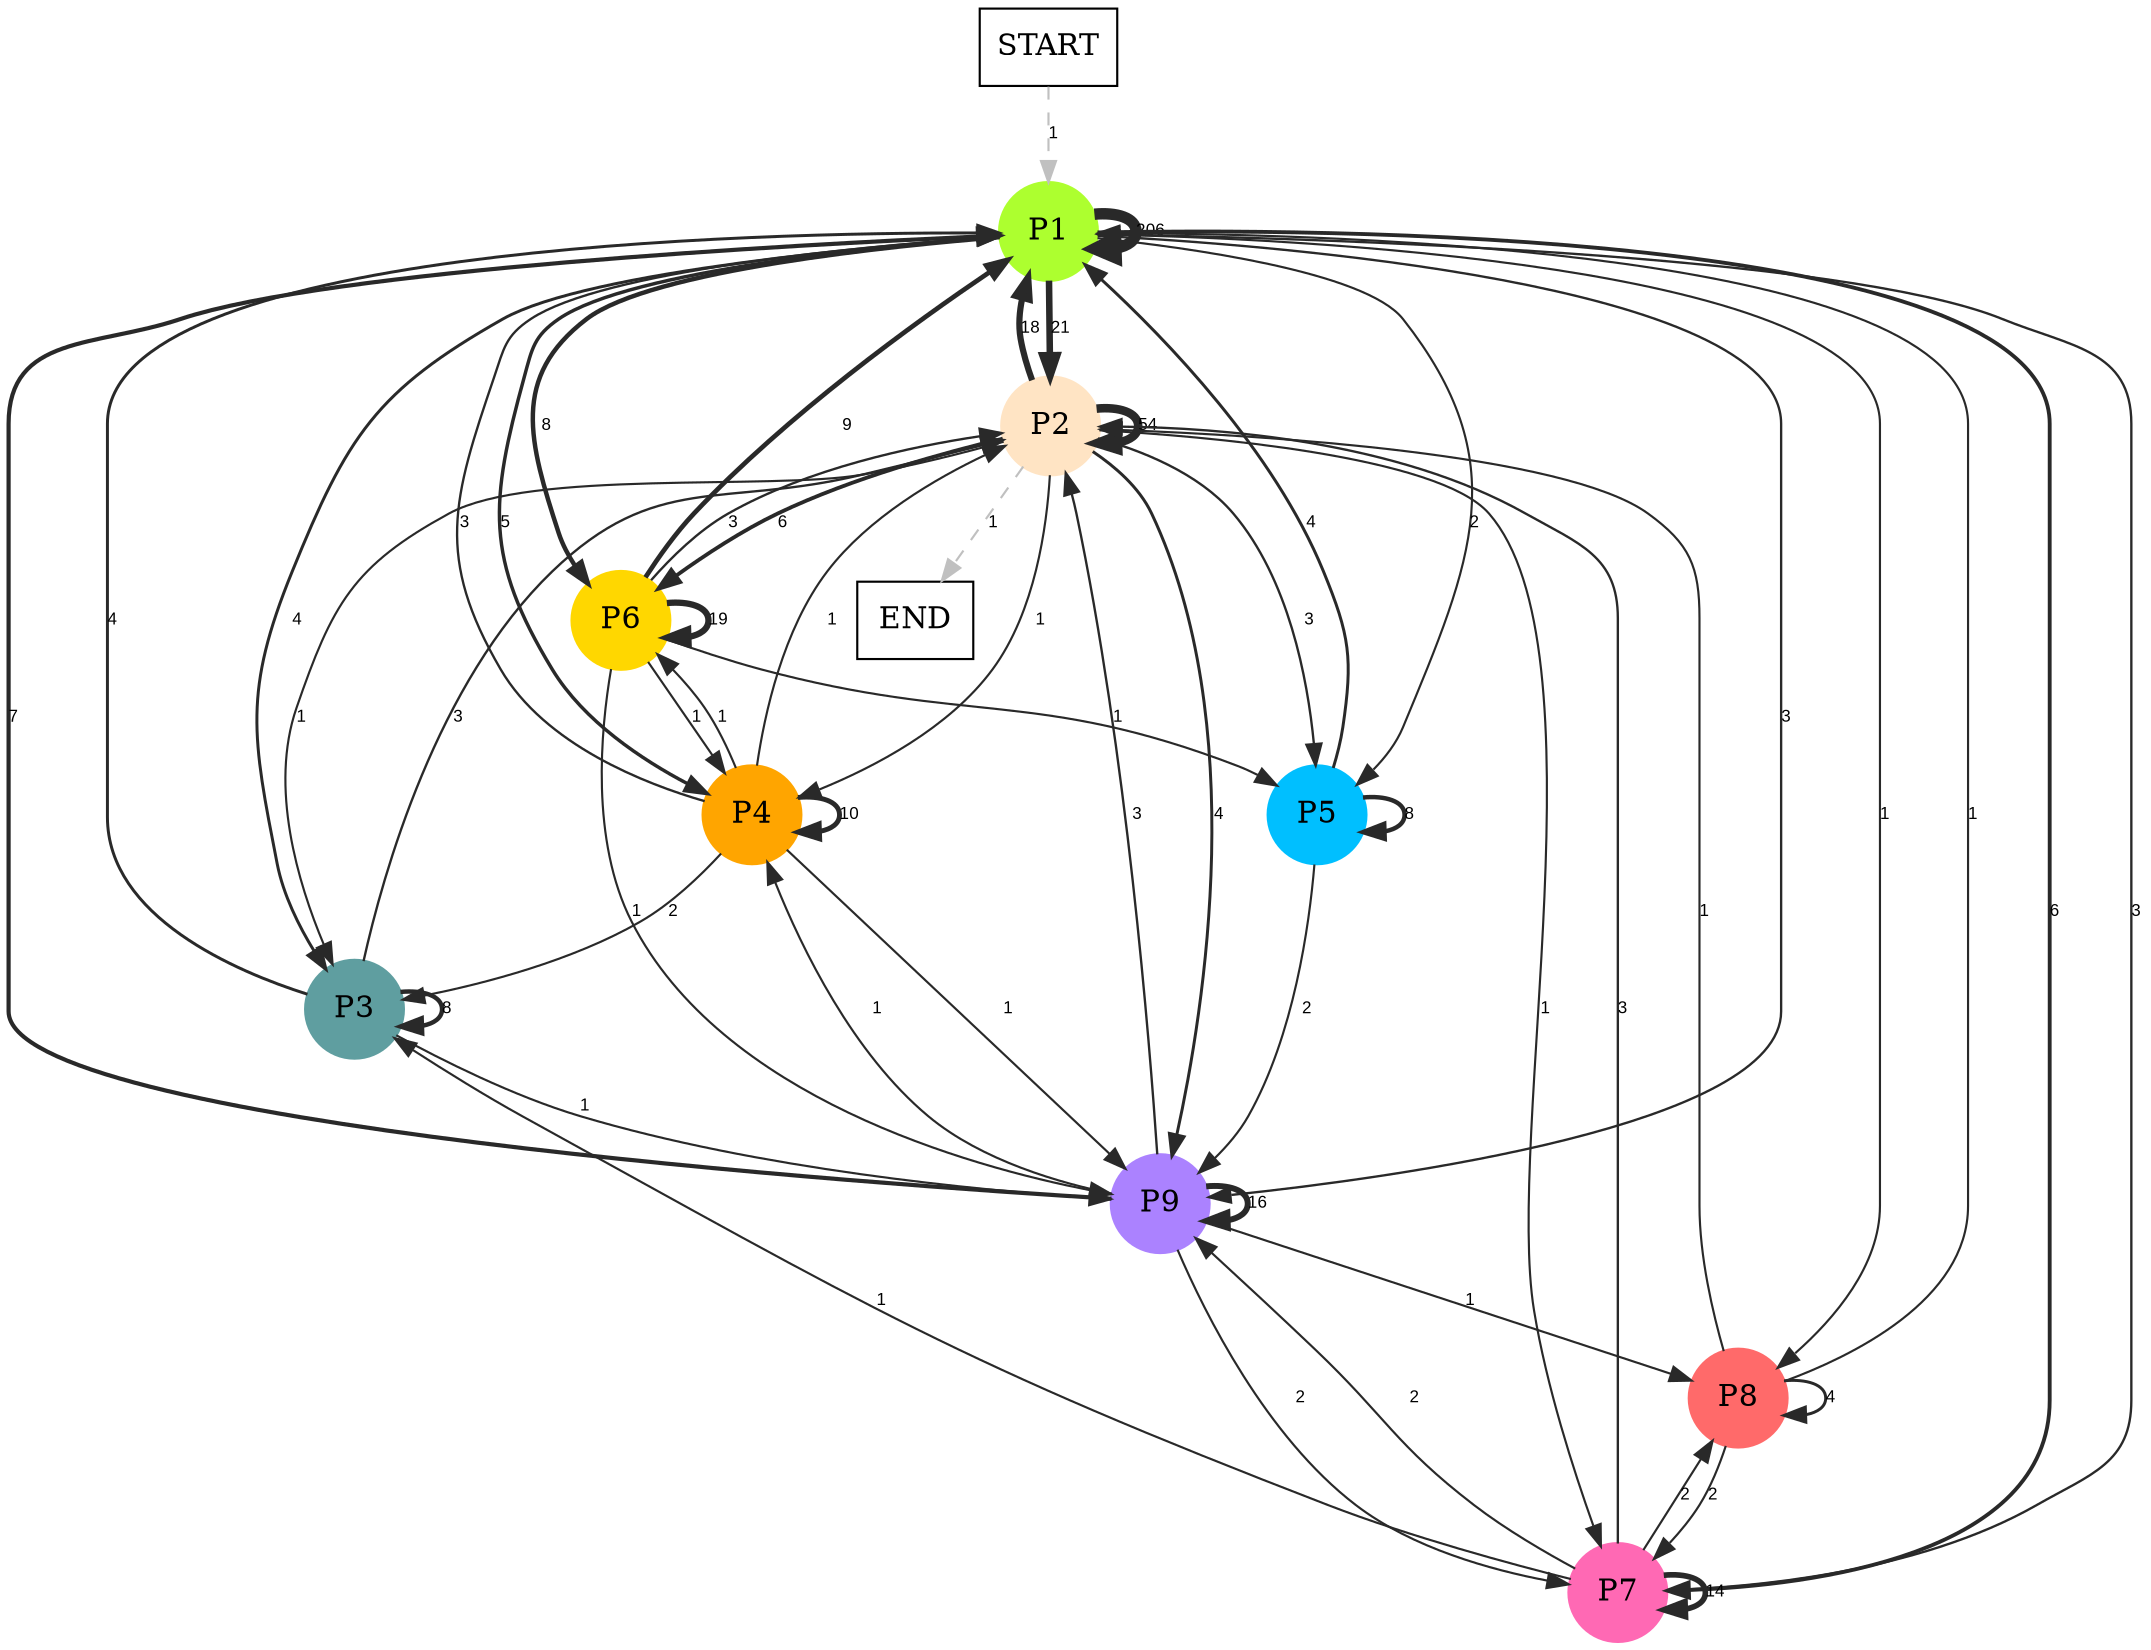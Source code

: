 digraph graphname {
	dpi = 150
	size="16,11!";
	margin = 0;
"P1" [shape=circle, color=greenyellow, style=filled]"P2" [shape=circle, color=bisque, style=filled]"P6" [shape=circle, color=gold, style=filled]"P5" [shape=circle, color=deepskyblue, style=filled]"P9" [shape=circle, color=mediumpurple1, style=filled]"P7" [shape=circle, color=hotpink, style=filled]"P8" [shape=circle, color=indianred1, style=filled]"P3" [shape=circle, color=cadetblue, style=filled]"P4" [shape=circle, color=orange, style=filled]"START" [shape=box, fillcolor=white, style=filled, color=black]"END" [shape=box, fillcolor=white, style=filled, color=black]"P1" -> "P1" [ color=grey16 penwidth = "5.327876168789581"label ="206" labelfloat=false fontname="Arial" fontsize=8]
"P1" -> "P2" [ color=grey16 penwidth = "3.044522437723423"label ="21" labelfloat=false fontname="Arial" fontsize=8]
"P1" -> "P6" [ color=grey16 penwidth = "2.0794415416798357"label ="8" labelfloat=false fontname="Arial" fontsize=8]
"P1" -> "P5" [ color=grey16 penwidth = "1"label ="2" labelfloat=false fontname="Arial" fontsize=8]
"P1" -> "P9" [ color=grey16 penwidth = "1.0986122886681098"label ="3" labelfloat=false fontname="Arial" fontsize=8]
"P1" -> "P7" [ color=grey16 penwidth = "1.791759469228055"label ="6" labelfloat=false fontname="Arial" fontsize=8]
"P1" -> "P8" [ color=grey16 penwidth = "1"label ="1" labelfloat=false fontname="Arial" fontsize=8]
"P1" -> "P3" [ color=grey16 penwidth = "1.3862943611198906"label ="4" labelfloat=false fontname="Arial" fontsize=8]
"P1" -> "P4" [ color=grey16 penwidth = "1.6094379124341003"label ="5" labelfloat=false fontname="Arial" fontsize=8]
"P2" -> "P1" [ color=grey16 penwidth = "2.8903717578961645"label ="18" labelfloat=false fontname="Arial" fontsize=8]
"P2" -> "P2" [ color=grey16 penwidth = "3.9889840465642745"label ="54" labelfloat=false fontname="Arial" fontsize=8]
"P2" -> "P6" [ color=grey16 penwidth = "1.791759469228055"label ="6" labelfloat=false fontname="Arial" fontsize=8]
"P2" -> "P5" [ color=grey16 penwidth = "1.0986122886681098"label ="3" labelfloat=false fontname="Arial" fontsize=8]
"P2" -> "P9" [ color=grey16 penwidth = "1.3862943611198906"label ="4" labelfloat=false fontname="Arial" fontsize=8]
"P2" -> "P7" [ color=grey16 penwidth = "1"label ="1" labelfloat=false fontname="Arial" fontsize=8]
"P2" -> "P3" [ color=grey16 penwidth = "1"label ="1" labelfloat=false fontname="Arial" fontsize=8]
"P2" -> "P4" [ color=grey16 penwidth = "1"label ="1" labelfloat=false fontname="Arial" fontsize=8]
"P2" -> "END" [ style = dashed color=grey label ="1" labelfloat=false fontname="Arial" fontsize=8]
"P6" -> "P1" [ color=grey16 penwidth = "2.1972245773362196"label ="9" labelfloat=false fontname="Arial" fontsize=8]
"P6" -> "P2" [ color=grey16 penwidth = "1.0986122886681098"label ="3" labelfloat=false fontname="Arial" fontsize=8]
"P6" -> "P6" [ color=grey16 penwidth = "2.9444389791664403"label ="19" labelfloat=false fontname="Arial" fontsize=8]
"P6" -> "P5" [ color=grey16 penwidth = "1"label ="1" labelfloat=false fontname="Arial" fontsize=8]
"P6" -> "P9" [ color=grey16 penwidth = "1"label ="1" labelfloat=false fontname="Arial" fontsize=8]
"P6" -> "P4" [ color=grey16 penwidth = "1"label ="1" labelfloat=false fontname="Arial" fontsize=8]
"P5" -> "P1" [ color=grey16 penwidth = "1.3862943611198906"label ="4" labelfloat=false fontname="Arial" fontsize=8]
"P5" -> "P5" [ color=grey16 penwidth = "2.0794415416798357"label ="8" labelfloat=false fontname="Arial" fontsize=8]
"P5" -> "P9" [ color=grey16 penwidth = "1"label ="2" labelfloat=false fontname="Arial" fontsize=8]
"P9" -> "P1" [ color=grey16 penwidth = "1.9459101490553132"label ="7" labelfloat=false fontname="Arial" fontsize=8]
"P9" -> "P2" [ color=grey16 penwidth = "1.0986122886681098"label ="3" labelfloat=false fontname="Arial" fontsize=8]
"P9" -> "P9" [ color=grey16 penwidth = "2.772588722239781"label ="16" labelfloat=false fontname="Arial" fontsize=8]
"P9" -> "P7" [ color=grey16 penwidth = "1"label ="2" labelfloat=false fontname="Arial" fontsize=8]
"P9" -> "P8" [ color=grey16 penwidth = "1"label ="1" labelfloat=false fontname="Arial" fontsize=8]
"P9" -> "P4" [ color=grey16 penwidth = "1"label ="1" labelfloat=false fontname="Arial" fontsize=8]
"P7" -> "P1" [ color=grey16 penwidth = "1.0986122886681098"label ="3" labelfloat=false fontname="Arial" fontsize=8]
"P7" -> "P2" [ color=grey16 penwidth = "1.0986122886681098"label ="3" labelfloat=false fontname="Arial" fontsize=8]
"P7" -> "P9" [ color=grey16 penwidth = "1"label ="2" labelfloat=false fontname="Arial" fontsize=8]
"P7" -> "P7" [ color=grey16 penwidth = "2.6390573296152584"label ="14" labelfloat=false fontname="Arial" fontsize=8]
"P7" -> "P8" [ color=grey16 penwidth = "1"label ="2" labelfloat=false fontname="Arial" fontsize=8]
"P7" -> "P3" [ color=grey16 penwidth = "1"label ="1" labelfloat=false fontname="Arial" fontsize=8]
"P8" -> "P1" [ color=grey16 penwidth = "1"label ="1" labelfloat=false fontname="Arial" fontsize=8]
"P8" -> "P2" [ color=grey16 penwidth = "1"label ="1" labelfloat=false fontname="Arial" fontsize=8]
"P8" -> "P7" [ color=grey16 penwidth = "1"label ="2" labelfloat=false fontname="Arial" fontsize=8]
"P8" -> "P8" [ color=grey16 penwidth = "1.3862943611198906"label ="4" labelfloat=false fontname="Arial" fontsize=8]
"P3" -> "P1" [ color=grey16 penwidth = "1.3862943611198906"label ="4" labelfloat=false fontname="Arial" fontsize=8]
"P3" -> "P2" [ color=grey16 penwidth = "1.0986122886681098"label ="3" labelfloat=false fontname="Arial" fontsize=8]
"P3" -> "P9" [ color=grey16 penwidth = "1"label ="1" labelfloat=false fontname="Arial" fontsize=8]
"P3" -> "P3" [ color=grey16 penwidth = "2.0794415416798357"label ="8" labelfloat=false fontname="Arial" fontsize=8]
"P4" -> "P1" [ color=grey16 penwidth = "1.0986122886681098"label ="3" labelfloat=false fontname="Arial" fontsize=8]
"P4" -> "P2" [ color=grey16 penwidth = "1"label ="1" labelfloat=false fontname="Arial" fontsize=8]
"P4" -> "P6" [ color=grey16 penwidth = "1"label ="1" labelfloat=false fontname="Arial" fontsize=8]
"P4" -> "P9" [ color=grey16 penwidth = "1"label ="1" labelfloat=false fontname="Arial" fontsize=8]
"P4" -> "P3" [ color=grey16 penwidth = "1"label ="2" labelfloat=false fontname="Arial" fontsize=8]
"P4" -> "P4" [ color=grey16 penwidth = "2.302585092994046"label ="10" labelfloat=false fontname="Arial" fontsize=8]
"START" -> "P1" [ style = dashed color=grey label ="1" labelfloat=false fontname="Arial" fontsize=8]
}
